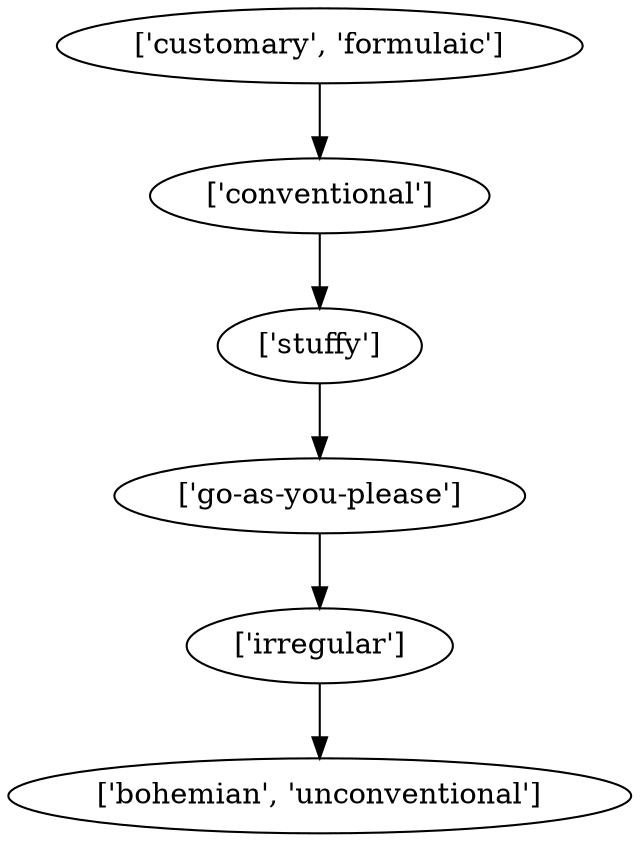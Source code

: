 strict digraph  {
	"['go-as-you-please']" -> "['irregular']";
	"['irregular']" -> "['bohemian', 'unconventional']";
	"['stuffy']" -> "['go-as-you-please']";
	"['customary', 'formulaic']" -> "['conventional']";
	"['conventional']" -> "['stuffy']";
}
